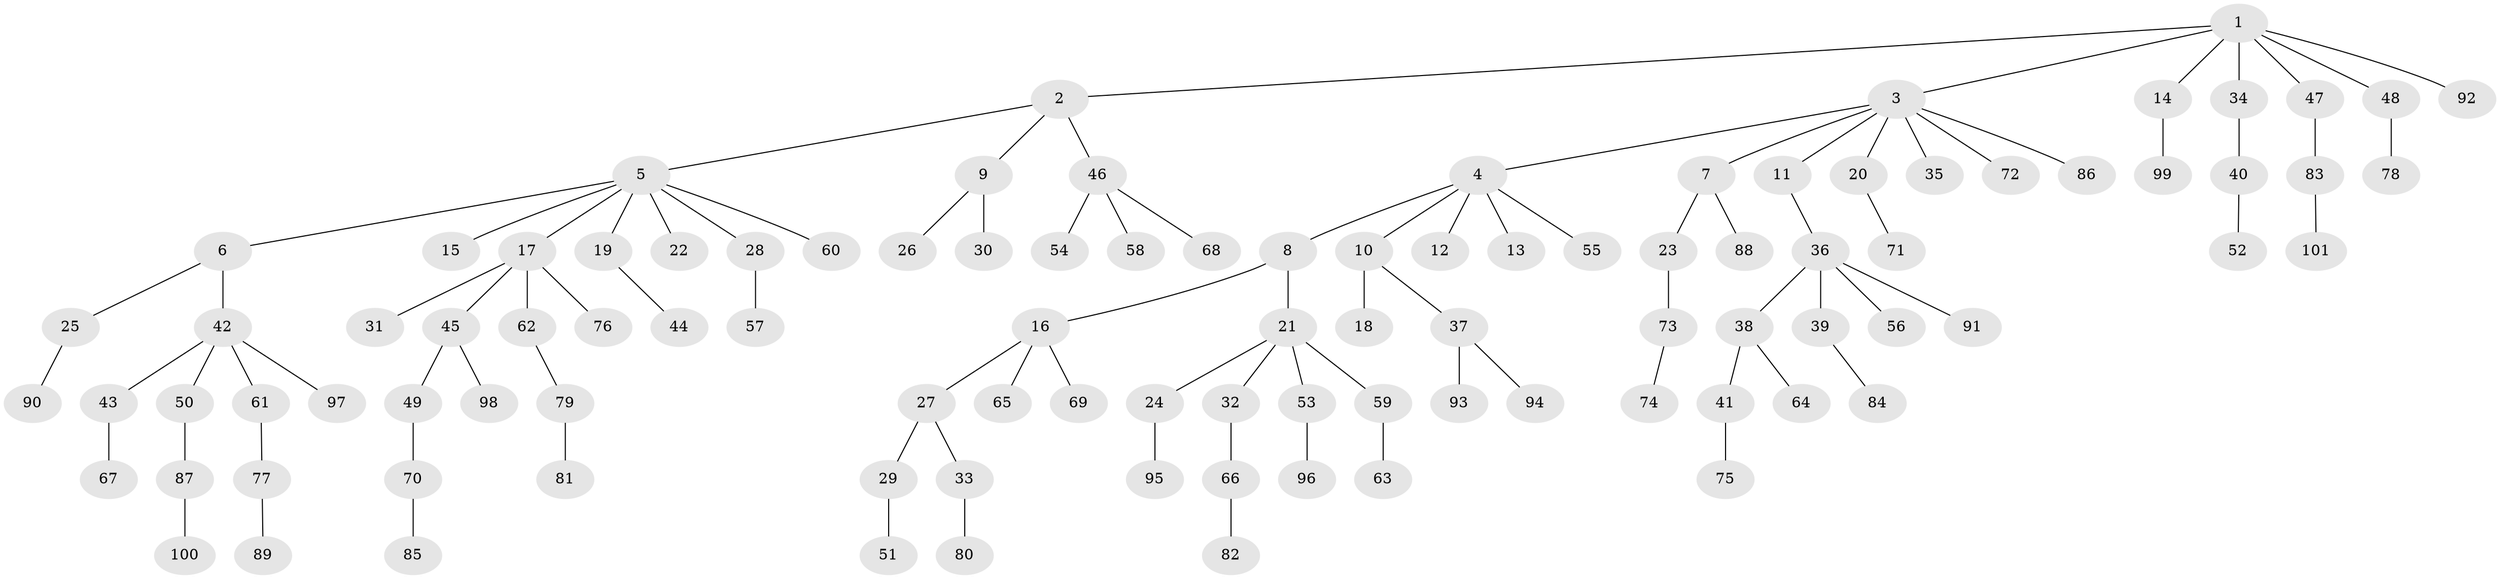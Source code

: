 // coarse degree distribution, {9: 0.014285714285714285, 8: 0.02857142857142857, 7: 0.014285714285714285, 3: 0.05714285714285714, 2: 0.15714285714285714, 1: 0.6571428571428571, 5: 0.05714285714285714, 6: 0.014285714285714285}
// Generated by graph-tools (version 1.1) at 2025/24/03/03/25 07:24:08]
// undirected, 101 vertices, 100 edges
graph export_dot {
graph [start="1"]
  node [color=gray90,style=filled];
  1;
  2;
  3;
  4;
  5;
  6;
  7;
  8;
  9;
  10;
  11;
  12;
  13;
  14;
  15;
  16;
  17;
  18;
  19;
  20;
  21;
  22;
  23;
  24;
  25;
  26;
  27;
  28;
  29;
  30;
  31;
  32;
  33;
  34;
  35;
  36;
  37;
  38;
  39;
  40;
  41;
  42;
  43;
  44;
  45;
  46;
  47;
  48;
  49;
  50;
  51;
  52;
  53;
  54;
  55;
  56;
  57;
  58;
  59;
  60;
  61;
  62;
  63;
  64;
  65;
  66;
  67;
  68;
  69;
  70;
  71;
  72;
  73;
  74;
  75;
  76;
  77;
  78;
  79;
  80;
  81;
  82;
  83;
  84;
  85;
  86;
  87;
  88;
  89;
  90;
  91;
  92;
  93;
  94;
  95;
  96;
  97;
  98;
  99;
  100;
  101;
  1 -- 2;
  1 -- 3;
  1 -- 14;
  1 -- 34;
  1 -- 47;
  1 -- 48;
  1 -- 92;
  2 -- 5;
  2 -- 9;
  2 -- 46;
  3 -- 4;
  3 -- 7;
  3 -- 11;
  3 -- 20;
  3 -- 35;
  3 -- 72;
  3 -- 86;
  4 -- 8;
  4 -- 10;
  4 -- 12;
  4 -- 13;
  4 -- 55;
  5 -- 6;
  5 -- 15;
  5 -- 17;
  5 -- 19;
  5 -- 22;
  5 -- 28;
  5 -- 60;
  6 -- 25;
  6 -- 42;
  7 -- 23;
  7 -- 88;
  8 -- 16;
  8 -- 21;
  9 -- 26;
  9 -- 30;
  10 -- 18;
  10 -- 37;
  11 -- 36;
  14 -- 99;
  16 -- 27;
  16 -- 65;
  16 -- 69;
  17 -- 31;
  17 -- 45;
  17 -- 62;
  17 -- 76;
  19 -- 44;
  20 -- 71;
  21 -- 24;
  21 -- 32;
  21 -- 53;
  21 -- 59;
  23 -- 73;
  24 -- 95;
  25 -- 90;
  27 -- 29;
  27 -- 33;
  28 -- 57;
  29 -- 51;
  32 -- 66;
  33 -- 80;
  34 -- 40;
  36 -- 38;
  36 -- 39;
  36 -- 56;
  36 -- 91;
  37 -- 93;
  37 -- 94;
  38 -- 41;
  38 -- 64;
  39 -- 84;
  40 -- 52;
  41 -- 75;
  42 -- 43;
  42 -- 50;
  42 -- 61;
  42 -- 97;
  43 -- 67;
  45 -- 49;
  45 -- 98;
  46 -- 54;
  46 -- 58;
  46 -- 68;
  47 -- 83;
  48 -- 78;
  49 -- 70;
  50 -- 87;
  53 -- 96;
  59 -- 63;
  61 -- 77;
  62 -- 79;
  66 -- 82;
  70 -- 85;
  73 -- 74;
  77 -- 89;
  79 -- 81;
  83 -- 101;
  87 -- 100;
}
